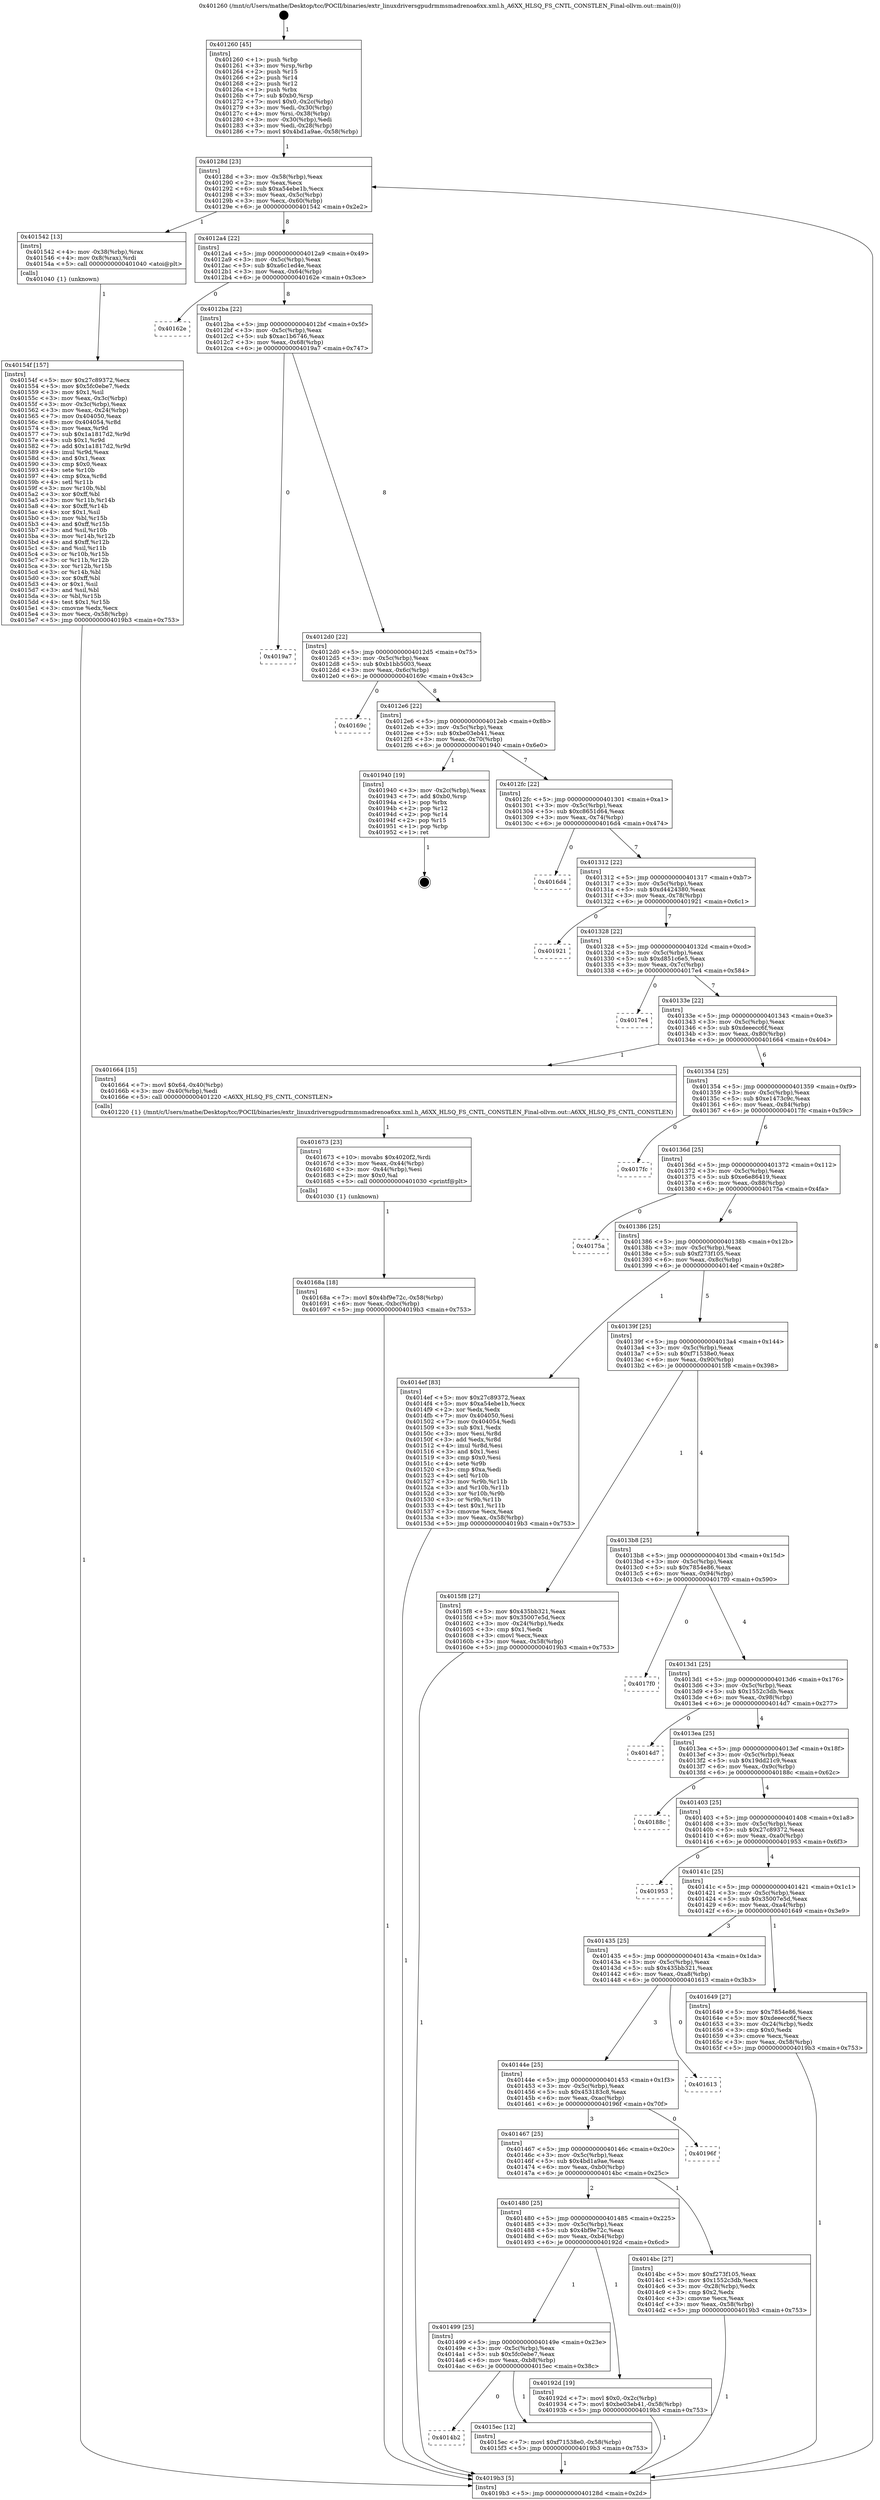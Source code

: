digraph "0x401260" {
  label = "0x401260 (/mnt/c/Users/mathe/Desktop/tcc/POCII/binaries/extr_linuxdriversgpudrmmsmadrenoa6xx.xml.h_A6XX_HLSQ_FS_CNTL_CONSTLEN_Final-ollvm.out::main(0))"
  labelloc = "t"
  node[shape=record]

  Entry [label="",width=0.3,height=0.3,shape=circle,fillcolor=black,style=filled]
  "0x40128d" [label="{
     0x40128d [23]\l
     | [instrs]\l
     &nbsp;&nbsp;0x40128d \<+3\>: mov -0x58(%rbp),%eax\l
     &nbsp;&nbsp;0x401290 \<+2\>: mov %eax,%ecx\l
     &nbsp;&nbsp;0x401292 \<+6\>: sub $0xa54ebe1b,%ecx\l
     &nbsp;&nbsp;0x401298 \<+3\>: mov %eax,-0x5c(%rbp)\l
     &nbsp;&nbsp;0x40129b \<+3\>: mov %ecx,-0x60(%rbp)\l
     &nbsp;&nbsp;0x40129e \<+6\>: je 0000000000401542 \<main+0x2e2\>\l
  }"]
  "0x401542" [label="{
     0x401542 [13]\l
     | [instrs]\l
     &nbsp;&nbsp;0x401542 \<+4\>: mov -0x38(%rbp),%rax\l
     &nbsp;&nbsp;0x401546 \<+4\>: mov 0x8(%rax),%rdi\l
     &nbsp;&nbsp;0x40154a \<+5\>: call 0000000000401040 \<atoi@plt\>\l
     | [calls]\l
     &nbsp;&nbsp;0x401040 \{1\} (unknown)\l
  }"]
  "0x4012a4" [label="{
     0x4012a4 [22]\l
     | [instrs]\l
     &nbsp;&nbsp;0x4012a4 \<+5\>: jmp 00000000004012a9 \<main+0x49\>\l
     &nbsp;&nbsp;0x4012a9 \<+3\>: mov -0x5c(%rbp),%eax\l
     &nbsp;&nbsp;0x4012ac \<+5\>: sub $0xa6c1ed4e,%eax\l
     &nbsp;&nbsp;0x4012b1 \<+3\>: mov %eax,-0x64(%rbp)\l
     &nbsp;&nbsp;0x4012b4 \<+6\>: je 000000000040162e \<main+0x3ce\>\l
  }"]
  Exit [label="",width=0.3,height=0.3,shape=circle,fillcolor=black,style=filled,peripheries=2]
  "0x40162e" [label="{
     0x40162e\l
  }", style=dashed]
  "0x4012ba" [label="{
     0x4012ba [22]\l
     | [instrs]\l
     &nbsp;&nbsp;0x4012ba \<+5\>: jmp 00000000004012bf \<main+0x5f\>\l
     &nbsp;&nbsp;0x4012bf \<+3\>: mov -0x5c(%rbp),%eax\l
     &nbsp;&nbsp;0x4012c2 \<+5\>: sub $0xac1b6746,%eax\l
     &nbsp;&nbsp;0x4012c7 \<+3\>: mov %eax,-0x68(%rbp)\l
     &nbsp;&nbsp;0x4012ca \<+6\>: je 00000000004019a7 \<main+0x747\>\l
  }"]
  "0x40168a" [label="{
     0x40168a [18]\l
     | [instrs]\l
     &nbsp;&nbsp;0x40168a \<+7\>: movl $0x4bf9e72c,-0x58(%rbp)\l
     &nbsp;&nbsp;0x401691 \<+6\>: mov %eax,-0xbc(%rbp)\l
     &nbsp;&nbsp;0x401697 \<+5\>: jmp 00000000004019b3 \<main+0x753\>\l
  }"]
  "0x4019a7" [label="{
     0x4019a7\l
  }", style=dashed]
  "0x4012d0" [label="{
     0x4012d0 [22]\l
     | [instrs]\l
     &nbsp;&nbsp;0x4012d0 \<+5\>: jmp 00000000004012d5 \<main+0x75\>\l
     &nbsp;&nbsp;0x4012d5 \<+3\>: mov -0x5c(%rbp),%eax\l
     &nbsp;&nbsp;0x4012d8 \<+5\>: sub $0xb1bb5003,%eax\l
     &nbsp;&nbsp;0x4012dd \<+3\>: mov %eax,-0x6c(%rbp)\l
     &nbsp;&nbsp;0x4012e0 \<+6\>: je 000000000040169c \<main+0x43c\>\l
  }"]
  "0x401673" [label="{
     0x401673 [23]\l
     | [instrs]\l
     &nbsp;&nbsp;0x401673 \<+10\>: movabs $0x4020f2,%rdi\l
     &nbsp;&nbsp;0x40167d \<+3\>: mov %eax,-0x44(%rbp)\l
     &nbsp;&nbsp;0x401680 \<+3\>: mov -0x44(%rbp),%esi\l
     &nbsp;&nbsp;0x401683 \<+2\>: mov $0x0,%al\l
     &nbsp;&nbsp;0x401685 \<+5\>: call 0000000000401030 \<printf@plt\>\l
     | [calls]\l
     &nbsp;&nbsp;0x401030 \{1\} (unknown)\l
  }"]
  "0x40169c" [label="{
     0x40169c\l
  }", style=dashed]
  "0x4012e6" [label="{
     0x4012e6 [22]\l
     | [instrs]\l
     &nbsp;&nbsp;0x4012e6 \<+5\>: jmp 00000000004012eb \<main+0x8b\>\l
     &nbsp;&nbsp;0x4012eb \<+3\>: mov -0x5c(%rbp),%eax\l
     &nbsp;&nbsp;0x4012ee \<+5\>: sub $0xbe03eb41,%eax\l
     &nbsp;&nbsp;0x4012f3 \<+3\>: mov %eax,-0x70(%rbp)\l
     &nbsp;&nbsp;0x4012f6 \<+6\>: je 0000000000401940 \<main+0x6e0\>\l
  }"]
  "0x4014b2" [label="{
     0x4014b2\l
  }", style=dashed]
  "0x401940" [label="{
     0x401940 [19]\l
     | [instrs]\l
     &nbsp;&nbsp;0x401940 \<+3\>: mov -0x2c(%rbp),%eax\l
     &nbsp;&nbsp;0x401943 \<+7\>: add $0xb0,%rsp\l
     &nbsp;&nbsp;0x40194a \<+1\>: pop %rbx\l
     &nbsp;&nbsp;0x40194b \<+2\>: pop %r12\l
     &nbsp;&nbsp;0x40194d \<+2\>: pop %r14\l
     &nbsp;&nbsp;0x40194f \<+2\>: pop %r15\l
     &nbsp;&nbsp;0x401951 \<+1\>: pop %rbp\l
     &nbsp;&nbsp;0x401952 \<+1\>: ret\l
  }"]
  "0x4012fc" [label="{
     0x4012fc [22]\l
     | [instrs]\l
     &nbsp;&nbsp;0x4012fc \<+5\>: jmp 0000000000401301 \<main+0xa1\>\l
     &nbsp;&nbsp;0x401301 \<+3\>: mov -0x5c(%rbp),%eax\l
     &nbsp;&nbsp;0x401304 \<+5\>: sub $0xc8651d64,%eax\l
     &nbsp;&nbsp;0x401309 \<+3\>: mov %eax,-0x74(%rbp)\l
     &nbsp;&nbsp;0x40130c \<+6\>: je 00000000004016d4 \<main+0x474\>\l
  }"]
  "0x4015ec" [label="{
     0x4015ec [12]\l
     | [instrs]\l
     &nbsp;&nbsp;0x4015ec \<+7\>: movl $0xf71538e0,-0x58(%rbp)\l
     &nbsp;&nbsp;0x4015f3 \<+5\>: jmp 00000000004019b3 \<main+0x753\>\l
  }"]
  "0x4016d4" [label="{
     0x4016d4\l
  }", style=dashed]
  "0x401312" [label="{
     0x401312 [22]\l
     | [instrs]\l
     &nbsp;&nbsp;0x401312 \<+5\>: jmp 0000000000401317 \<main+0xb7\>\l
     &nbsp;&nbsp;0x401317 \<+3\>: mov -0x5c(%rbp),%eax\l
     &nbsp;&nbsp;0x40131a \<+5\>: sub $0xd4424380,%eax\l
     &nbsp;&nbsp;0x40131f \<+3\>: mov %eax,-0x78(%rbp)\l
     &nbsp;&nbsp;0x401322 \<+6\>: je 0000000000401921 \<main+0x6c1\>\l
  }"]
  "0x401499" [label="{
     0x401499 [25]\l
     | [instrs]\l
     &nbsp;&nbsp;0x401499 \<+5\>: jmp 000000000040149e \<main+0x23e\>\l
     &nbsp;&nbsp;0x40149e \<+3\>: mov -0x5c(%rbp),%eax\l
     &nbsp;&nbsp;0x4014a1 \<+5\>: sub $0x5fc0ebe7,%eax\l
     &nbsp;&nbsp;0x4014a6 \<+6\>: mov %eax,-0xb8(%rbp)\l
     &nbsp;&nbsp;0x4014ac \<+6\>: je 00000000004015ec \<main+0x38c\>\l
  }"]
  "0x401921" [label="{
     0x401921\l
  }", style=dashed]
  "0x401328" [label="{
     0x401328 [22]\l
     | [instrs]\l
     &nbsp;&nbsp;0x401328 \<+5\>: jmp 000000000040132d \<main+0xcd\>\l
     &nbsp;&nbsp;0x40132d \<+3\>: mov -0x5c(%rbp),%eax\l
     &nbsp;&nbsp;0x401330 \<+5\>: sub $0xd851c6e5,%eax\l
     &nbsp;&nbsp;0x401335 \<+3\>: mov %eax,-0x7c(%rbp)\l
     &nbsp;&nbsp;0x401338 \<+6\>: je 00000000004017e4 \<main+0x584\>\l
  }"]
  "0x40192d" [label="{
     0x40192d [19]\l
     | [instrs]\l
     &nbsp;&nbsp;0x40192d \<+7\>: movl $0x0,-0x2c(%rbp)\l
     &nbsp;&nbsp;0x401934 \<+7\>: movl $0xbe03eb41,-0x58(%rbp)\l
     &nbsp;&nbsp;0x40193b \<+5\>: jmp 00000000004019b3 \<main+0x753\>\l
  }"]
  "0x4017e4" [label="{
     0x4017e4\l
  }", style=dashed]
  "0x40133e" [label="{
     0x40133e [22]\l
     | [instrs]\l
     &nbsp;&nbsp;0x40133e \<+5\>: jmp 0000000000401343 \<main+0xe3\>\l
     &nbsp;&nbsp;0x401343 \<+3\>: mov -0x5c(%rbp),%eax\l
     &nbsp;&nbsp;0x401346 \<+5\>: sub $0xdeeecc6f,%eax\l
     &nbsp;&nbsp;0x40134b \<+3\>: mov %eax,-0x80(%rbp)\l
     &nbsp;&nbsp;0x40134e \<+6\>: je 0000000000401664 \<main+0x404\>\l
  }"]
  "0x40154f" [label="{
     0x40154f [157]\l
     | [instrs]\l
     &nbsp;&nbsp;0x40154f \<+5\>: mov $0x27c89372,%ecx\l
     &nbsp;&nbsp;0x401554 \<+5\>: mov $0x5fc0ebe7,%edx\l
     &nbsp;&nbsp;0x401559 \<+3\>: mov $0x1,%sil\l
     &nbsp;&nbsp;0x40155c \<+3\>: mov %eax,-0x3c(%rbp)\l
     &nbsp;&nbsp;0x40155f \<+3\>: mov -0x3c(%rbp),%eax\l
     &nbsp;&nbsp;0x401562 \<+3\>: mov %eax,-0x24(%rbp)\l
     &nbsp;&nbsp;0x401565 \<+7\>: mov 0x404050,%eax\l
     &nbsp;&nbsp;0x40156c \<+8\>: mov 0x404054,%r8d\l
     &nbsp;&nbsp;0x401574 \<+3\>: mov %eax,%r9d\l
     &nbsp;&nbsp;0x401577 \<+7\>: sub $0x1a1817d2,%r9d\l
     &nbsp;&nbsp;0x40157e \<+4\>: sub $0x1,%r9d\l
     &nbsp;&nbsp;0x401582 \<+7\>: add $0x1a1817d2,%r9d\l
     &nbsp;&nbsp;0x401589 \<+4\>: imul %r9d,%eax\l
     &nbsp;&nbsp;0x40158d \<+3\>: and $0x1,%eax\l
     &nbsp;&nbsp;0x401590 \<+3\>: cmp $0x0,%eax\l
     &nbsp;&nbsp;0x401593 \<+4\>: sete %r10b\l
     &nbsp;&nbsp;0x401597 \<+4\>: cmp $0xa,%r8d\l
     &nbsp;&nbsp;0x40159b \<+4\>: setl %r11b\l
     &nbsp;&nbsp;0x40159f \<+3\>: mov %r10b,%bl\l
     &nbsp;&nbsp;0x4015a2 \<+3\>: xor $0xff,%bl\l
     &nbsp;&nbsp;0x4015a5 \<+3\>: mov %r11b,%r14b\l
     &nbsp;&nbsp;0x4015a8 \<+4\>: xor $0xff,%r14b\l
     &nbsp;&nbsp;0x4015ac \<+4\>: xor $0x1,%sil\l
     &nbsp;&nbsp;0x4015b0 \<+3\>: mov %bl,%r15b\l
     &nbsp;&nbsp;0x4015b3 \<+4\>: and $0xff,%r15b\l
     &nbsp;&nbsp;0x4015b7 \<+3\>: and %sil,%r10b\l
     &nbsp;&nbsp;0x4015ba \<+3\>: mov %r14b,%r12b\l
     &nbsp;&nbsp;0x4015bd \<+4\>: and $0xff,%r12b\l
     &nbsp;&nbsp;0x4015c1 \<+3\>: and %sil,%r11b\l
     &nbsp;&nbsp;0x4015c4 \<+3\>: or %r10b,%r15b\l
     &nbsp;&nbsp;0x4015c7 \<+3\>: or %r11b,%r12b\l
     &nbsp;&nbsp;0x4015ca \<+3\>: xor %r12b,%r15b\l
     &nbsp;&nbsp;0x4015cd \<+3\>: or %r14b,%bl\l
     &nbsp;&nbsp;0x4015d0 \<+3\>: xor $0xff,%bl\l
     &nbsp;&nbsp;0x4015d3 \<+4\>: or $0x1,%sil\l
     &nbsp;&nbsp;0x4015d7 \<+3\>: and %sil,%bl\l
     &nbsp;&nbsp;0x4015da \<+3\>: or %bl,%r15b\l
     &nbsp;&nbsp;0x4015dd \<+4\>: test $0x1,%r15b\l
     &nbsp;&nbsp;0x4015e1 \<+3\>: cmovne %edx,%ecx\l
     &nbsp;&nbsp;0x4015e4 \<+3\>: mov %ecx,-0x58(%rbp)\l
     &nbsp;&nbsp;0x4015e7 \<+5\>: jmp 00000000004019b3 \<main+0x753\>\l
  }"]
  "0x401664" [label="{
     0x401664 [15]\l
     | [instrs]\l
     &nbsp;&nbsp;0x401664 \<+7\>: movl $0x64,-0x40(%rbp)\l
     &nbsp;&nbsp;0x40166b \<+3\>: mov -0x40(%rbp),%edi\l
     &nbsp;&nbsp;0x40166e \<+5\>: call 0000000000401220 \<A6XX_HLSQ_FS_CNTL_CONSTLEN\>\l
     | [calls]\l
     &nbsp;&nbsp;0x401220 \{1\} (/mnt/c/Users/mathe/Desktop/tcc/POCII/binaries/extr_linuxdriversgpudrmmsmadrenoa6xx.xml.h_A6XX_HLSQ_FS_CNTL_CONSTLEN_Final-ollvm.out::A6XX_HLSQ_FS_CNTL_CONSTLEN)\l
  }"]
  "0x401354" [label="{
     0x401354 [25]\l
     | [instrs]\l
     &nbsp;&nbsp;0x401354 \<+5\>: jmp 0000000000401359 \<main+0xf9\>\l
     &nbsp;&nbsp;0x401359 \<+3\>: mov -0x5c(%rbp),%eax\l
     &nbsp;&nbsp;0x40135c \<+5\>: sub $0xe1473c9c,%eax\l
     &nbsp;&nbsp;0x401361 \<+6\>: mov %eax,-0x84(%rbp)\l
     &nbsp;&nbsp;0x401367 \<+6\>: je 00000000004017fc \<main+0x59c\>\l
  }"]
  "0x401260" [label="{
     0x401260 [45]\l
     | [instrs]\l
     &nbsp;&nbsp;0x401260 \<+1\>: push %rbp\l
     &nbsp;&nbsp;0x401261 \<+3\>: mov %rsp,%rbp\l
     &nbsp;&nbsp;0x401264 \<+2\>: push %r15\l
     &nbsp;&nbsp;0x401266 \<+2\>: push %r14\l
     &nbsp;&nbsp;0x401268 \<+2\>: push %r12\l
     &nbsp;&nbsp;0x40126a \<+1\>: push %rbx\l
     &nbsp;&nbsp;0x40126b \<+7\>: sub $0xb0,%rsp\l
     &nbsp;&nbsp;0x401272 \<+7\>: movl $0x0,-0x2c(%rbp)\l
     &nbsp;&nbsp;0x401279 \<+3\>: mov %edi,-0x30(%rbp)\l
     &nbsp;&nbsp;0x40127c \<+4\>: mov %rsi,-0x38(%rbp)\l
     &nbsp;&nbsp;0x401280 \<+3\>: mov -0x30(%rbp),%edi\l
     &nbsp;&nbsp;0x401283 \<+3\>: mov %edi,-0x28(%rbp)\l
     &nbsp;&nbsp;0x401286 \<+7\>: movl $0x4bd1a9ae,-0x58(%rbp)\l
  }"]
  "0x4017fc" [label="{
     0x4017fc\l
  }", style=dashed]
  "0x40136d" [label="{
     0x40136d [25]\l
     | [instrs]\l
     &nbsp;&nbsp;0x40136d \<+5\>: jmp 0000000000401372 \<main+0x112\>\l
     &nbsp;&nbsp;0x401372 \<+3\>: mov -0x5c(%rbp),%eax\l
     &nbsp;&nbsp;0x401375 \<+5\>: sub $0xe6e86419,%eax\l
     &nbsp;&nbsp;0x40137a \<+6\>: mov %eax,-0x88(%rbp)\l
     &nbsp;&nbsp;0x401380 \<+6\>: je 000000000040175a \<main+0x4fa\>\l
  }"]
  "0x4019b3" [label="{
     0x4019b3 [5]\l
     | [instrs]\l
     &nbsp;&nbsp;0x4019b3 \<+5\>: jmp 000000000040128d \<main+0x2d\>\l
  }"]
  "0x40175a" [label="{
     0x40175a\l
  }", style=dashed]
  "0x401386" [label="{
     0x401386 [25]\l
     | [instrs]\l
     &nbsp;&nbsp;0x401386 \<+5\>: jmp 000000000040138b \<main+0x12b\>\l
     &nbsp;&nbsp;0x40138b \<+3\>: mov -0x5c(%rbp),%eax\l
     &nbsp;&nbsp;0x40138e \<+5\>: sub $0xf273f105,%eax\l
     &nbsp;&nbsp;0x401393 \<+6\>: mov %eax,-0x8c(%rbp)\l
     &nbsp;&nbsp;0x401399 \<+6\>: je 00000000004014ef \<main+0x28f\>\l
  }"]
  "0x401480" [label="{
     0x401480 [25]\l
     | [instrs]\l
     &nbsp;&nbsp;0x401480 \<+5\>: jmp 0000000000401485 \<main+0x225\>\l
     &nbsp;&nbsp;0x401485 \<+3\>: mov -0x5c(%rbp),%eax\l
     &nbsp;&nbsp;0x401488 \<+5\>: sub $0x4bf9e72c,%eax\l
     &nbsp;&nbsp;0x40148d \<+6\>: mov %eax,-0xb4(%rbp)\l
     &nbsp;&nbsp;0x401493 \<+6\>: je 000000000040192d \<main+0x6cd\>\l
  }"]
  "0x4014ef" [label="{
     0x4014ef [83]\l
     | [instrs]\l
     &nbsp;&nbsp;0x4014ef \<+5\>: mov $0x27c89372,%eax\l
     &nbsp;&nbsp;0x4014f4 \<+5\>: mov $0xa54ebe1b,%ecx\l
     &nbsp;&nbsp;0x4014f9 \<+2\>: xor %edx,%edx\l
     &nbsp;&nbsp;0x4014fb \<+7\>: mov 0x404050,%esi\l
     &nbsp;&nbsp;0x401502 \<+7\>: mov 0x404054,%edi\l
     &nbsp;&nbsp;0x401509 \<+3\>: sub $0x1,%edx\l
     &nbsp;&nbsp;0x40150c \<+3\>: mov %esi,%r8d\l
     &nbsp;&nbsp;0x40150f \<+3\>: add %edx,%r8d\l
     &nbsp;&nbsp;0x401512 \<+4\>: imul %r8d,%esi\l
     &nbsp;&nbsp;0x401516 \<+3\>: and $0x1,%esi\l
     &nbsp;&nbsp;0x401519 \<+3\>: cmp $0x0,%esi\l
     &nbsp;&nbsp;0x40151c \<+4\>: sete %r9b\l
     &nbsp;&nbsp;0x401520 \<+3\>: cmp $0xa,%edi\l
     &nbsp;&nbsp;0x401523 \<+4\>: setl %r10b\l
     &nbsp;&nbsp;0x401527 \<+3\>: mov %r9b,%r11b\l
     &nbsp;&nbsp;0x40152a \<+3\>: and %r10b,%r11b\l
     &nbsp;&nbsp;0x40152d \<+3\>: xor %r10b,%r9b\l
     &nbsp;&nbsp;0x401530 \<+3\>: or %r9b,%r11b\l
     &nbsp;&nbsp;0x401533 \<+4\>: test $0x1,%r11b\l
     &nbsp;&nbsp;0x401537 \<+3\>: cmovne %ecx,%eax\l
     &nbsp;&nbsp;0x40153a \<+3\>: mov %eax,-0x58(%rbp)\l
     &nbsp;&nbsp;0x40153d \<+5\>: jmp 00000000004019b3 \<main+0x753\>\l
  }"]
  "0x40139f" [label="{
     0x40139f [25]\l
     | [instrs]\l
     &nbsp;&nbsp;0x40139f \<+5\>: jmp 00000000004013a4 \<main+0x144\>\l
     &nbsp;&nbsp;0x4013a4 \<+3\>: mov -0x5c(%rbp),%eax\l
     &nbsp;&nbsp;0x4013a7 \<+5\>: sub $0xf71538e0,%eax\l
     &nbsp;&nbsp;0x4013ac \<+6\>: mov %eax,-0x90(%rbp)\l
     &nbsp;&nbsp;0x4013b2 \<+6\>: je 00000000004015f8 \<main+0x398\>\l
  }"]
  "0x4014bc" [label="{
     0x4014bc [27]\l
     | [instrs]\l
     &nbsp;&nbsp;0x4014bc \<+5\>: mov $0xf273f105,%eax\l
     &nbsp;&nbsp;0x4014c1 \<+5\>: mov $0x1552c3db,%ecx\l
     &nbsp;&nbsp;0x4014c6 \<+3\>: mov -0x28(%rbp),%edx\l
     &nbsp;&nbsp;0x4014c9 \<+3\>: cmp $0x2,%edx\l
     &nbsp;&nbsp;0x4014cc \<+3\>: cmovne %ecx,%eax\l
     &nbsp;&nbsp;0x4014cf \<+3\>: mov %eax,-0x58(%rbp)\l
     &nbsp;&nbsp;0x4014d2 \<+5\>: jmp 00000000004019b3 \<main+0x753\>\l
  }"]
  "0x4015f8" [label="{
     0x4015f8 [27]\l
     | [instrs]\l
     &nbsp;&nbsp;0x4015f8 \<+5\>: mov $0x435bb321,%eax\l
     &nbsp;&nbsp;0x4015fd \<+5\>: mov $0x35007e5d,%ecx\l
     &nbsp;&nbsp;0x401602 \<+3\>: mov -0x24(%rbp),%edx\l
     &nbsp;&nbsp;0x401605 \<+3\>: cmp $0x1,%edx\l
     &nbsp;&nbsp;0x401608 \<+3\>: cmovl %ecx,%eax\l
     &nbsp;&nbsp;0x40160b \<+3\>: mov %eax,-0x58(%rbp)\l
     &nbsp;&nbsp;0x40160e \<+5\>: jmp 00000000004019b3 \<main+0x753\>\l
  }"]
  "0x4013b8" [label="{
     0x4013b8 [25]\l
     | [instrs]\l
     &nbsp;&nbsp;0x4013b8 \<+5\>: jmp 00000000004013bd \<main+0x15d\>\l
     &nbsp;&nbsp;0x4013bd \<+3\>: mov -0x5c(%rbp),%eax\l
     &nbsp;&nbsp;0x4013c0 \<+5\>: sub $0x7854e86,%eax\l
     &nbsp;&nbsp;0x4013c5 \<+6\>: mov %eax,-0x94(%rbp)\l
     &nbsp;&nbsp;0x4013cb \<+6\>: je 00000000004017f0 \<main+0x590\>\l
  }"]
  "0x401467" [label="{
     0x401467 [25]\l
     | [instrs]\l
     &nbsp;&nbsp;0x401467 \<+5\>: jmp 000000000040146c \<main+0x20c\>\l
     &nbsp;&nbsp;0x40146c \<+3\>: mov -0x5c(%rbp),%eax\l
     &nbsp;&nbsp;0x40146f \<+5\>: sub $0x4bd1a9ae,%eax\l
     &nbsp;&nbsp;0x401474 \<+6\>: mov %eax,-0xb0(%rbp)\l
     &nbsp;&nbsp;0x40147a \<+6\>: je 00000000004014bc \<main+0x25c\>\l
  }"]
  "0x4017f0" [label="{
     0x4017f0\l
  }", style=dashed]
  "0x4013d1" [label="{
     0x4013d1 [25]\l
     | [instrs]\l
     &nbsp;&nbsp;0x4013d1 \<+5\>: jmp 00000000004013d6 \<main+0x176\>\l
     &nbsp;&nbsp;0x4013d6 \<+3\>: mov -0x5c(%rbp),%eax\l
     &nbsp;&nbsp;0x4013d9 \<+5\>: sub $0x1552c3db,%eax\l
     &nbsp;&nbsp;0x4013de \<+6\>: mov %eax,-0x98(%rbp)\l
     &nbsp;&nbsp;0x4013e4 \<+6\>: je 00000000004014d7 \<main+0x277\>\l
  }"]
  "0x40196f" [label="{
     0x40196f\l
  }", style=dashed]
  "0x4014d7" [label="{
     0x4014d7\l
  }", style=dashed]
  "0x4013ea" [label="{
     0x4013ea [25]\l
     | [instrs]\l
     &nbsp;&nbsp;0x4013ea \<+5\>: jmp 00000000004013ef \<main+0x18f\>\l
     &nbsp;&nbsp;0x4013ef \<+3\>: mov -0x5c(%rbp),%eax\l
     &nbsp;&nbsp;0x4013f2 \<+5\>: sub $0x19dd21c9,%eax\l
     &nbsp;&nbsp;0x4013f7 \<+6\>: mov %eax,-0x9c(%rbp)\l
     &nbsp;&nbsp;0x4013fd \<+6\>: je 000000000040188c \<main+0x62c\>\l
  }"]
  "0x40144e" [label="{
     0x40144e [25]\l
     | [instrs]\l
     &nbsp;&nbsp;0x40144e \<+5\>: jmp 0000000000401453 \<main+0x1f3\>\l
     &nbsp;&nbsp;0x401453 \<+3\>: mov -0x5c(%rbp),%eax\l
     &nbsp;&nbsp;0x401456 \<+5\>: sub $0x453183c8,%eax\l
     &nbsp;&nbsp;0x40145b \<+6\>: mov %eax,-0xac(%rbp)\l
     &nbsp;&nbsp;0x401461 \<+6\>: je 000000000040196f \<main+0x70f\>\l
  }"]
  "0x40188c" [label="{
     0x40188c\l
  }", style=dashed]
  "0x401403" [label="{
     0x401403 [25]\l
     | [instrs]\l
     &nbsp;&nbsp;0x401403 \<+5\>: jmp 0000000000401408 \<main+0x1a8\>\l
     &nbsp;&nbsp;0x401408 \<+3\>: mov -0x5c(%rbp),%eax\l
     &nbsp;&nbsp;0x40140b \<+5\>: sub $0x27c89372,%eax\l
     &nbsp;&nbsp;0x401410 \<+6\>: mov %eax,-0xa0(%rbp)\l
     &nbsp;&nbsp;0x401416 \<+6\>: je 0000000000401953 \<main+0x6f3\>\l
  }"]
  "0x401613" [label="{
     0x401613\l
  }", style=dashed]
  "0x401953" [label="{
     0x401953\l
  }", style=dashed]
  "0x40141c" [label="{
     0x40141c [25]\l
     | [instrs]\l
     &nbsp;&nbsp;0x40141c \<+5\>: jmp 0000000000401421 \<main+0x1c1\>\l
     &nbsp;&nbsp;0x401421 \<+3\>: mov -0x5c(%rbp),%eax\l
     &nbsp;&nbsp;0x401424 \<+5\>: sub $0x35007e5d,%eax\l
     &nbsp;&nbsp;0x401429 \<+6\>: mov %eax,-0xa4(%rbp)\l
     &nbsp;&nbsp;0x40142f \<+6\>: je 0000000000401649 \<main+0x3e9\>\l
  }"]
  "0x401435" [label="{
     0x401435 [25]\l
     | [instrs]\l
     &nbsp;&nbsp;0x401435 \<+5\>: jmp 000000000040143a \<main+0x1da\>\l
     &nbsp;&nbsp;0x40143a \<+3\>: mov -0x5c(%rbp),%eax\l
     &nbsp;&nbsp;0x40143d \<+5\>: sub $0x435bb321,%eax\l
     &nbsp;&nbsp;0x401442 \<+6\>: mov %eax,-0xa8(%rbp)\l
     &nbsp;&nbsp;0x401448 \<+6\>: je 0000000000401613 \<main+0x3b3\>\l
  }"]
  "0x401649" [label="{
     0x401649 [27]\l
     | [instrs]\l
     &nbsp;&nbsp;0x401649 \<+5\>: mov $0x7854e86,%eax\l
     &nbsp;&nbsp;0x40164e \<+5\>: mov $0xdeeecc6f,%ecx\l
     &nbsp;&nbsp;0x401653 \<+3\>: mov -0x24(%rbp),%edx\l
     &nbsp;&nbsp;0x401656 \<+3\>: cmp $0x0,%edx\l
     &nbsp;&nbsp;0x401659 \<+3\>: cmove %ecx,%eax\l
     &nbsp;&nbsp;0x40165c \<+3\>: mov %eax,-0x58(%rbp)\l
     &nbsp;&nbsp;0x40165f \<+5\>: jmp 00000000004019b3 \<main+0x753\>\l
  }"]
  Entry -> "0x401260" [label=" 1"]
  "0x40128d" -> "0x401542" [label=" 1"]
  "0x40128d" -> "0x4012a4" [label=" 8"]
  "0x401940" -> Exit [label=" 1"]
  "0x4012a4" -> "0x40162e" [label=" 0"]
  "0x4012a4" -> "0x4012ba" [label=" 8"]
  "0x40192d" -> "0x4019b3" [label=" 1"]
  "0x4012ba" -> "0x4019a7" [label=" 0"]
  "0x4012ba" -> "0x4012d0" [label=" 8"]
  "0x40168a" -> "0x4019b3" [label=" 1"]
  "0x4012d0" -> "0x40169c" [label=" 0"]
  "0x4012d0" -> "0x4012e6" [label=" 8"]
  "0x401673" -> "0x40168a" [label=" 1"]
  "0x4012e6" -> "0x401940" [label=" 1"]
  "0x4012e6" -> "0x4012fc" [label=" 7"]
  "0x401664" -> "0x401673" [label=" 1"]
  "0x4012fc" -> "0x4016d4" [label=" 0"]
  "0x4012fc" -> "0x401312" [label=" 7"]
  "0x401649" -> "0x4019b3" [label=" 1"]
  "0x401312" -> "0x401921" [label=" 0"]
  "0x401312" -> "0x401328" [label=" 7"]
  "0x4015ec" -> "0x4019b3" [label=" 1"]
  "0x401328" -> "0x4017e4" [label=" 0"]
  "0x401328" -> "0x40133e" [label=" 7"]
  "0x401499" -> "0x4014b2" [label=" 0"]
  "0x40133e" -> "0x401664" [label=" 1"]
  "0x40133e" -> "0x401354" [label=" 6"]
  "0x4015f8" -> "0x4019b3" [label=" 1"]
  "0x401354" -> "0x4017fc" [label=" 0"]
  "0x401354" -> "0x40136d" [label=" 6"]
  "0x401480" -> "0x401499" [label=" 1"]
  "0x40136d" -> "0x40175a" [label=" 0"]
  "0x40136d" -> "0x401386" [label=" 6"]
  "0x401480" -> "0x40192d" [label=" 1"]
  "0x401386" -> "0x4014ef" [label=" 1"]
  "0x401386" -> "0x40139f" [label=" 5"]
  "0x401499" -> "0x4015ec" [label=" 1"]
  "0x40139f" -> "0x4015f8" [label=" 1"]
  "0x40139f" -> "0x4013b8" [label=" 4"]
  "0x40154f" -> "0x4019b3" [label=" 1"]
  "0x4013b8" -> "0x4017f0" [label=" 0"]
  "0x4013b8" -> "0x4013d1" [label=" 4"]
  "0x4014ef" -> "0x4019b3" [label=" 1"]
  "0x4013d1" -> "0x4014d7" [label=" 0"]
  "0x4013d1" -> "0x4013ea" [label=" 4"]
  "0x4019b3" -> "0x40128d" [label=" 8"]
  "0x4013ea" -> "0x40188c" [label=" 0"]
  "0x4013ea" -> "0x401403" [label=" 4"]
  "0x4014bc" -> "0x4019b3" [label=" 1"]
  "0x401403" -> "0x401953" [label=" 0"]
  "0x401403" -> "0x40141c" [label=" 4"]
  "0x401467" -> "0x401480" [label=" 2"]
  "0x40141c" -> "0x401649" [label=" 1"]
  "0x40141c" -> "0x401435" [label=" 3"]
  "0x401467" -> "0x4014bc" [label=" 1"]
  "0x401435" -> "0x401613" [label=" 0"]
  "0x401435" -> "0x40144e" [label=" 3"]
  "0x401260" -> "0x40128d" [label=" 1"]
  "0x40144e" -> "0x40196f" [label=" 0"]
  "0x40144e" -> "0x401467" [label=" 3"]
  "0x401542" -> "0x40154f" [label=" 1"]
}
